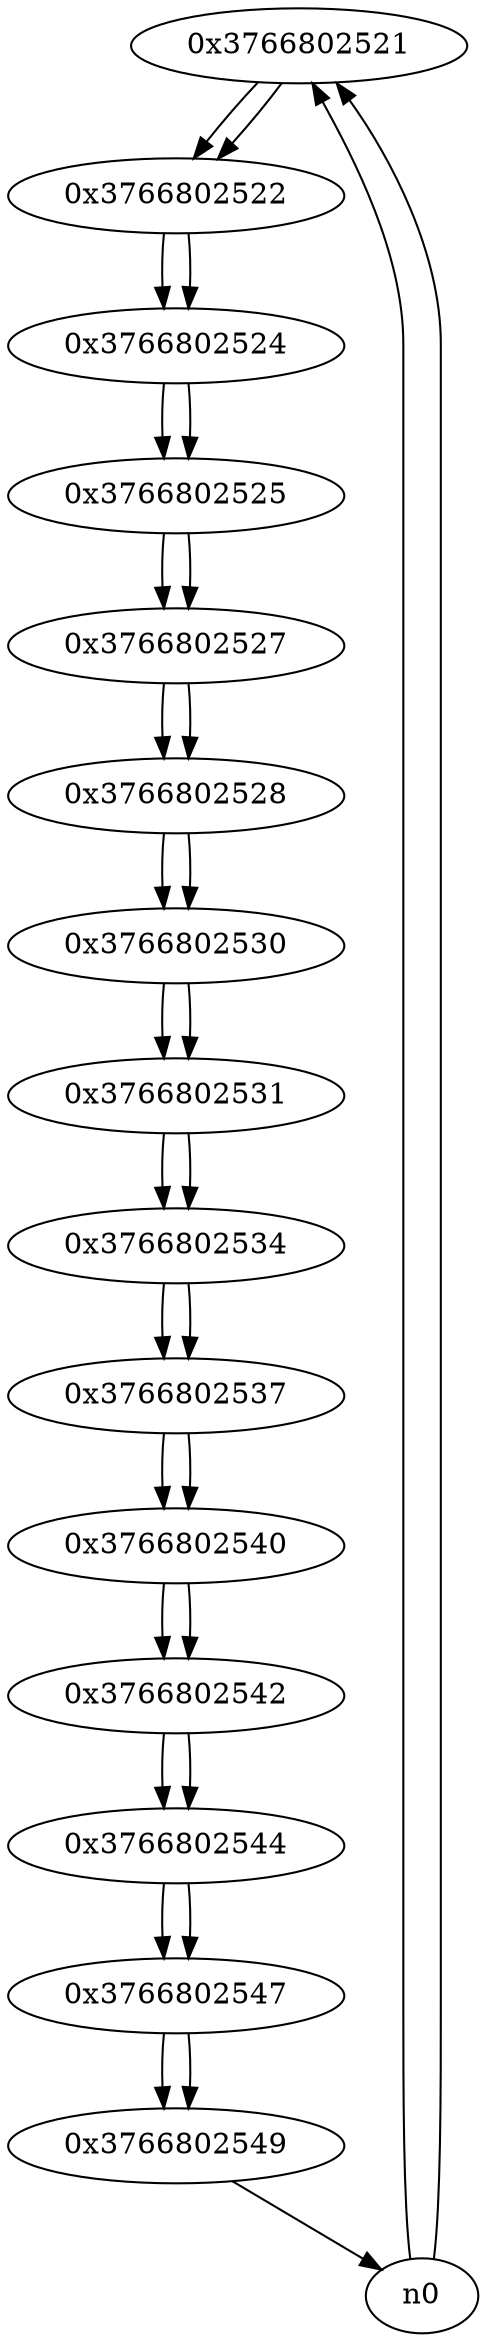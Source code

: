 digraph G{
/* nodes */
  n1 [label="0x3766802521"]
  n2 [label="0x3766802522"]
  n3 [label="0x3766802524"]
  n4 [label="0x3766802525"]
  n5 [label="0x3766802527"]
  n6 [label="0x3766802528"]
  n7 [label="0x3766802530"]
  n8 [label="0x3766802531"]
  n9 [label="0x3766802534"]
  n10 [label="0x3766802537"]
  n11 [label="0x3766802540"]
  n12 [label="0x3766802542"]
  n13 [label="0x3766802544"]
  n14 [label="0x3766802547"]
  n15 [label="0x3766802549"]
/* edges */
n1 -> n2;
n0 -> n1;
n0 -> n1;
n2 -> n3;
n1 -> n2;
n3 -> n4;
n2 -> n3;
n4 -> n5;
n3 -> n4;
n5 -> n6;
n4 -> n5;
n6 -> n7;
n5 -> n6;
n7 -> n8;
n6 -> n7;
n8 -> n9;
n7 -> n8;
n9 -> n10;
n8 -> n9;
n10 -> n11;
n9 -> n10;
n11 -> n12;
n10 -> n11;
n12 -> n13;
n11 -> n12;
n13 -> n14;
n12 -> n13;
n14 -> n15;
n13 -> n14;
n15 -> n0;
n14 -> n15;
}
